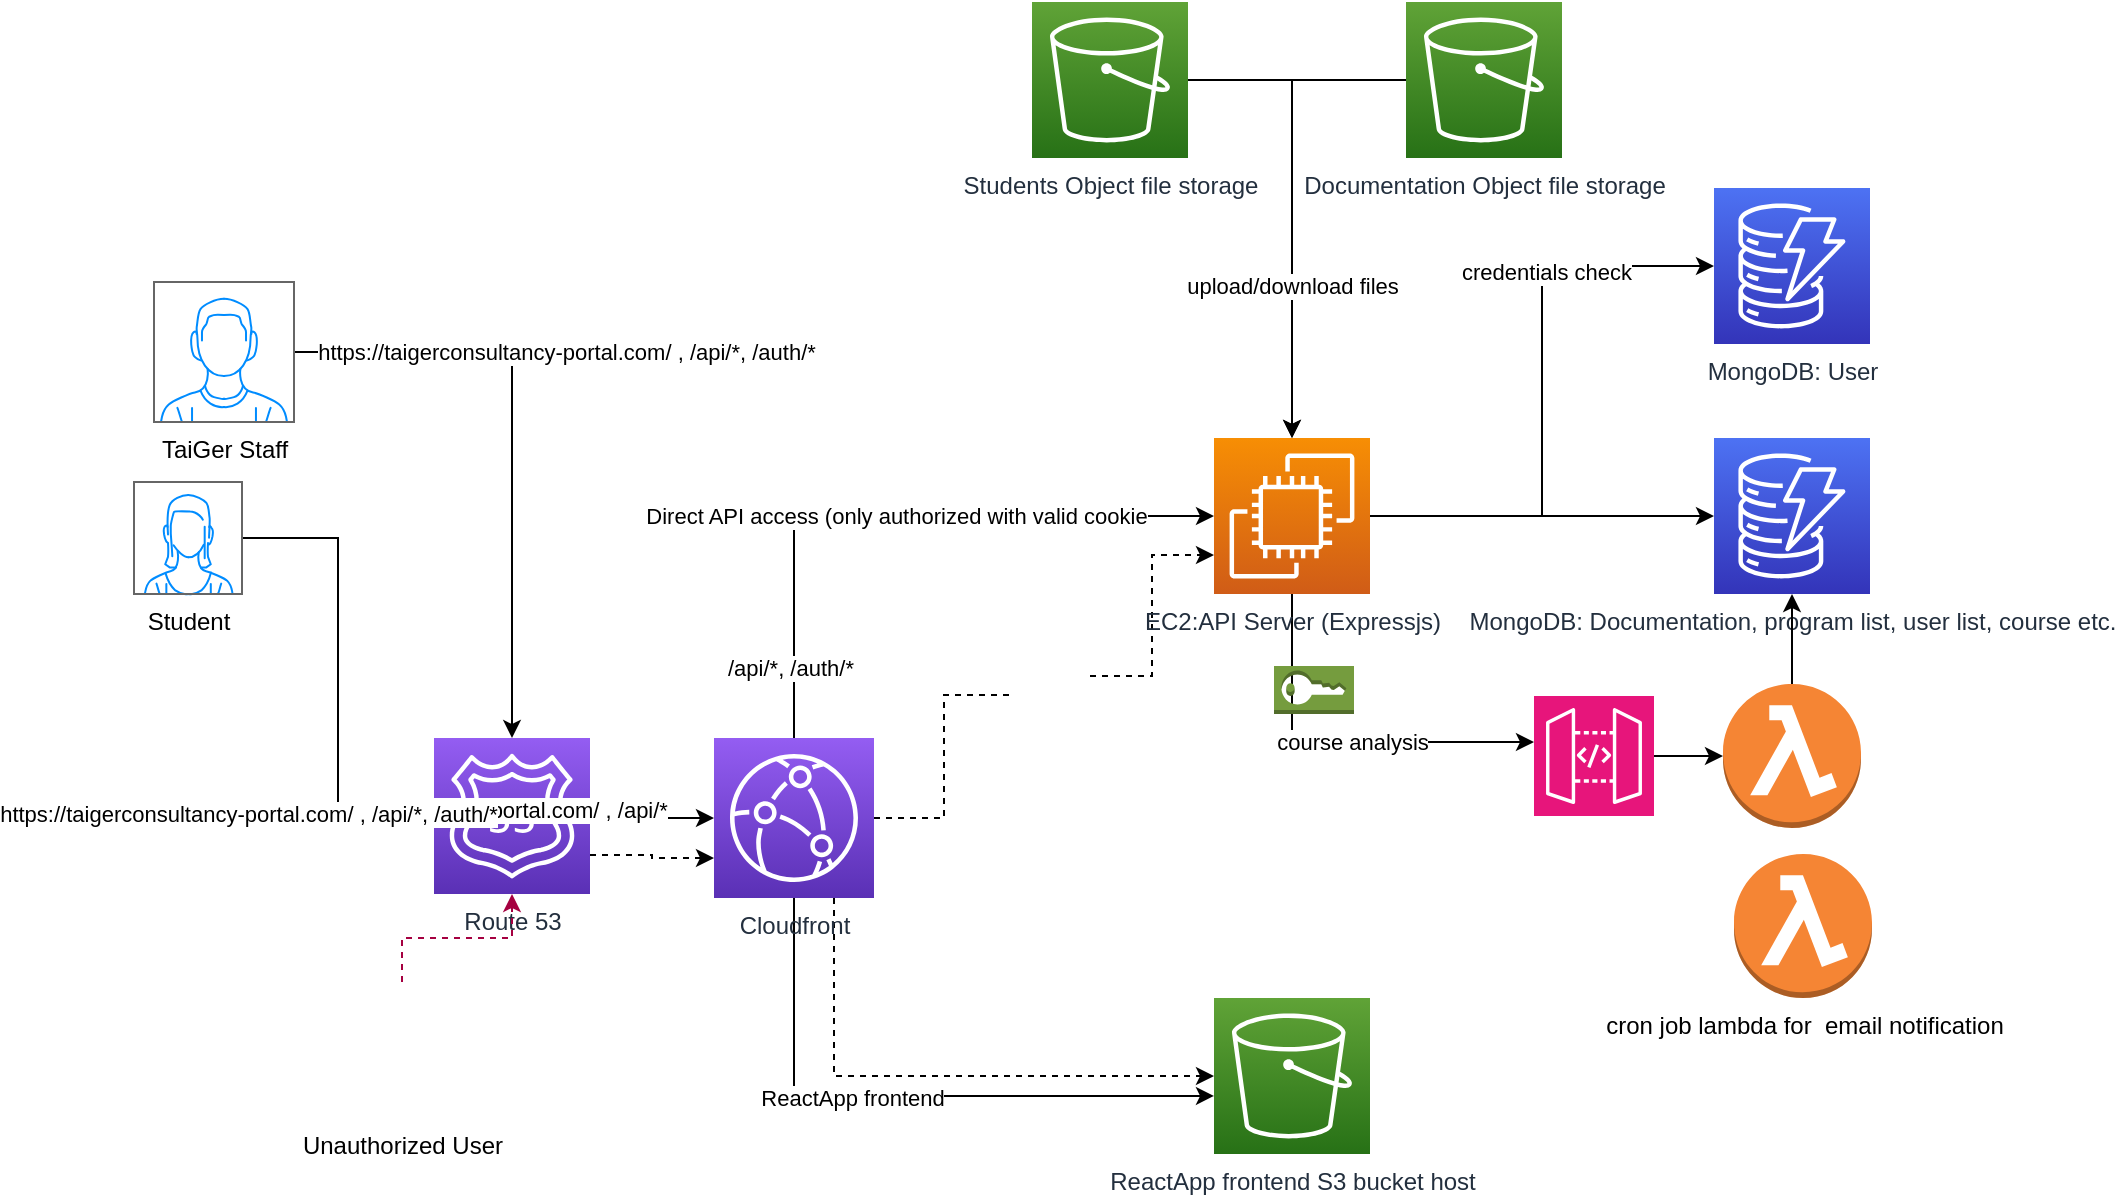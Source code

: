 <mxfile version="24.8.3">
  <diagram id="Ht1M8jgEwFfnCIfOTk4-" name="Page-1">
    <mxGraphModel dx="1313" dy="653" grid="1" gridSize="10" guides="1" tooltips="1" connect="1" arrows="1" fold="1" page="1" pageScale="1" pageWidth="1169" pageHeight="827" math="0" shadow="0">
      <root>
        <mxCell id="0" />
        <mxCell id="1" parent="0" />
        <mxCell id="UEzPUAAOIrF-is8g5C7q-116" value="ReactApp frontend S3 bucket host" style="outlineConnect=0;fontColor=#232F3E;gradientColor=#60A337;gradientDirection=north;fillColor=#277116;strokeColor=#ffffff;dashed=0;verticalLabelPosition=bottom;verticalAlign=top;align=center;html=1;fontSize=12;fontStyle=0;aspect=fixed;shape=mxgraph.aws4.resourceIcon;resIcon=mxgraph.aws4.s3;labelBackgroundColor=#ffffff;" parent="1" vertex="1">
          <mxGeometry x="700.0" y="568" width="78" height="78" as="geometry" />
        </mxCell>
        <mxCell id="OcmlPcqPWIz-EF-BsSO0-9" style="edgeStyle=orthogonalEdgeStyle;rounded=0;orthogonalLoop=1;jettySize=auto;html=1;entryX=0;entryY=0.5;entryDx=0;entryDy=0;entryPerimeter=0;" parent="1" source="EKNRf_62j4KvlHBMA2hY-2" target="OcmlPcqPWIz-EF-BsSO0-1" edge="1">
          <mxGeometry relative="1" as="geometry">
            <Array as="points">
              <mxPoint x="490" y="328" />
              <mxPoint x="615" y="328" />
              <mxPoint x="615" y="327" />
            </Array>
          </mxGeometry>
        </mxCell>
        <mxCell id="OcmlPcqPWIz-EF-BsSO0-10" value="Direct API access (only authorized with valid cookie" style="edgeLabel;html=1;align=center;verticalAlign=middle;resizable=0;points=[];" parent="OcmlPcqPWIz-EF-BsSO0-9" vertex="1" connectable="0">
          <mxGeometry x="0.651" y="2" relative="1" as="geometry">
            <mxPoint x="-103" y="2" as="offset" />
          </mxGeometry>
        </mxCell>
        <mxCell id="OcmlPcqPWIz-EF-BsSO0-33" value="/api/*, /auth/*" style="edgeLabel;html=1;align=center;verticalAlign=middle;resizable=0;points=[];" parent="OcmlPcqPWIz-EF-BsSO0-9" vertex="1" connectable="0">
          <mxGeometry x="-0.782" y="2" relative="1" as="geometry">
            <mxPoint as="offset" />
          </mxGeometry>
        </mxCell>
        <mxCell id="OcmlPcqPWIz-EF-BsSO0-11" style="edgeStyle=orthogonalEdgeStyle;rounded=0;orthogonalLoop=1;jettySize=auto;html=1;entryX=0;entryY=0.628;entryDx=0;entryDy=0;entryPerimeter=0;" parent="1" source="EKNRf_62j4KvlHBMA2hY-2" target="UEzPUAAOIrF-is8g5C7q-116" edge="1">
          <mxGeometry relative="1" as="geometry">
            <Array as="points">
              <mxPoint x="490" y="617" />
            </Array>
          </mxGeometry>
        </mxCell>
        <mxCell id="OcmlPcqPWIz-EF-BsSO0-12" value="ReactApp frontend" style="edgeLabel;html=1;align=center;verticalAlign=middle;resizable=0;points=[];" parent="OcmlPcqPWIz-EF-BsSO0-11" vertex="1" connectable="0">
          <mxGeometry x="-0.172" y="-1" relative="1" as="geometry">
            <mxPoint as="offset" />
          </mxGeometry>
        </mxCell>
        <mxCell id="OcmlPcqPWIz-EF-BsSO0-40" style="edgeStyle=orthogonalEdgeStyle;rounded=0;orthogonalLoop=1;jettySize=auto;html=1;entryX=0;entryY=0.75;entryDx=0;entryDy=0;entryPerimeter=0;dashed=1;startArrow=none;" parent="1" source="OcmlPcqPWIz-EF-BsSO0-41" target="OcmlPcqPWIz-EF-BsSO0-1" edge="1">
          <mxGeometry relative="1" as="geometry" />
        </mxCell>
        <mxCell id="OcmlPcqPWIz-EF-BsSO0-43" style="edgeStyle=orthogonalEdgeStyle;rounded=0;orthogonalLoop=1;jettySize=auto;html=1;dashed=1;exitX=0.75;exitY=1;exitDx=0;exitDy=0;exitPerimeter=0;" parent="1" source="EKNRf_62j4KvlHBMA2hY-2" target="UEzPUAAOIrF-is8g5C7q-116" edge="1">
          <mxGeometry relative="1" as="geometry">
            <Array as="points">
              <mxPoint x="510" y="607" />
            </Array>
          </mxGeometry>
        </mxCell>
        <mxCell id="EKNRf_62j4KvlHBMA2hY-2" value="Cloudfront" style="sketch=0;points=[[0,0,0],[0.25,0,0],[0.5,0,0],[0.75,0,0],[1,0,0],[0,1,0],[0.25,1,0],[0.5,1,0],[0.75,1,0],[1,1,0],[0,0.25,0],[0,0.5,0],[0,0.75,0],[1,0.25,0],[1,0.5,0],[1,0.75,0]];outlineConnect=0;fontColor=#232F3E;gradientColor=#945DF2;gradientDirection=north;fillColor=#5A30B5;strokeColor=#ffffff;dashed=0;verticalLabelPosition=bottom;verticalAlign=top;align=center;html=1;fontSize=12;fontStyle=0;aspect=fixed;shape=mxgraph.aws4.resourceIcon;resIcon=mxgraph.aws4.cloudfront;" parent="1" vertex="1">
          <mxGeometry x="450" y="438" width="80" height="80" as="geometry" />
        </mxCell>
        <mxCell id="OcmlPcqPWIz-EF-BsSO0-14" value="" style="edgeStyle=orthogonalEdgeStyle;rounded=0;orthogonalLoop=1;jettySize=auto;html=1;" parent="1" source="EKNRf_62j4KvlHBMA2hY-9" target="EKNRf_62j4KvlHBMA2hY-2" edge="1">
          <mxGeometry relative="1" as="geometry" />
        </mxCell>
        <mxCell id="OcmlPcqPWIz-EF-BsSO0-38" style="edgeStyle=orthogonalEdgeStyle;rounded=0;orthogonalLoop=1;jettySize=auto;html=1;entryX=0;entryY=0.75;entryDx=0;entryDy=0;entryPerimeter=0;dashed=1;exitX=1;exitY=0.75;exitDx=0;exitDy=0;exitPerimeter=0;" parent="1" source="EKNRf_62j4KvlHBMA2hY-9" target="EKNRf_62j4KvlHBMA2hY-2" edge="1">
          <mxGeometry relative="1" as="geometry" />
        </mxCell>
        <mxCell id="EKNRf_62j4KvlHBMA2hY-9" value="Route 53" style="sketch=0;points=[[0,0,0],[0.25,0,0],[0.5,0,0],[0.75,0,0],[1,0,0],[0,1,0],[0.25,1,0],[0.5,1,0],[0.75,1,0],[1,1,0],[0,0.25,0],[0,0.5,0],[0,0.75,0],[1,0.25,0],[1,0.5,0],[1,0.75,0]];outlineConnect=0;fontColor=#232F3E;gradientColor=#945DF2;gradientDirection=north;fillColor=#5A30B5;strokeColor=#ffffff;dashed=0;verticalLabelPosition=bottom;verticalAlign=top;align=center;html=1;fontSize=12;fontStyle=0;aspect=fixed;shape=mxgraph.aws4.resourceIcon;resIcon=mxgraph.aws4.route_53;" parent="1" vertex="1">
          <mxGeometry x="310" y="438" width="78" height="78" as="geometry" />
        </mxCell>
        <mxCell id="EKNRf_62j4KvlHBMA2hY-10" value="MongoDB: Documentation, program list, user list, course etc." style="sketch=0;points=[[0,0,0],[0.25,0,0],[0.5,0,0],[0.75,0,0],[1,0,0],[0,1,0],[0.25,1,0],[0.5,1,0],[0.75,1,0],[1,1,0],[0,0.25,0],[0,0.5,0],[0,0.75,0],[1,0.25,0],[1,0.5,0],[1,0.75,0]];outlineConnect=0;fontColor=#232F3E;gradientColor=#4D72F3;gradientDirection=north;fillColor=#3334B9;strokeColor=#ffffff;dashed=0;verticalLabelPosition=bottom;verticalAlign=top;align=center;html=1;fontSize=12;fontStyle=0;aspect=fixed;shape=mxgraph.aws4.resourceIcon;resIcon=mxgraph.aws4.dynamodb;" parent="1" vertex="1">
          <mxGeometry x="950" y="288" width="78" height="78" as="geometry" />
        </mxCell>
        <mxCell id="EKNRf_62j4KvlHBMA2hY-16" value="MongoDB: User" style="sketch=0;points=[[0,0,0],[0.25,0,0],[0.5,0,0],[0.75,0,0],[1,0,0],[0,1,0],[0.25,1,0],[0.5,1,0],[0.75,1,0],[1,1,0],[0,0.25,0],[0,0.5,0],[0,0.75,0],[1,0.25,0],[1,0.5,0],[1,0.75,0]];outlineConnect=0;fontColor=#232F3E;gradientColor=#4D72F3;gradientDirection=north;fillColor=#3334B9;strokeColor=#ffffff;dashed=0;verticalLabelPosition=bottom;verticalAlign=top;align=center;html=1;fontSize=12;fontStyle=0;aspect=fixed;shape=mxgraph.aws4.resourceIcon;resIcon=mxgraph.aws4.dynamodb;" parent="1" vertex="1">
          <mxGeometry x="950" y="163" width="78" height="78" as="geometry" />
        </mxCell>
        <mxCell id="OcmlPcqPWIz-EF-BsSO0-19" style="edgeStyle=orthogonalEdgeStyle;rounded=0;orthogonalLoop=1;jettySize=auto;html=1;entryX=0;entryY=0.5;entryDx=0;entryDy=0;entryPerimeter=0;" parent="1" source="OcmlPcqPWIz-EF-BsSO0-1" target="EKNRf_62j4KvlHBMA2hY-16" edge="1">
          <mxGeometry relative="1" as="geometry" />
        </mxCell>
        <mxCell id="OcmlPcqPWIz-EF-BsSO0-27" value="credentials check" style="edgeLabel;html=1;align=center;verticalAlign=middle;resizable=0;points=[];" parent="OcmlPcqPWIz-EF-BsSO0-19" vertex="1" connectable="0">
          <mxGeometry x="0.4" y="-2" relative="1" as="geometry">
            <mxPoint as="offset" />
          </mxGeometry>
        </mxCell>
        <mxCell id="OcmlPcqPWIz-EF-BsSO0-20" style="edgeStyle=orthogonalEdgeStyle;rounded=0;orthogonalLoop=1;jettySize=auto;html=1;" parent="1" source="OcmlPcqPWIz-EF-BsSO0-1" target="EKNRf_62j4KvlHBMA2hY-10" edge="1">
          <mxGeometry relative="1" as="geometry" />
        </mxCell>
        <mxCell id="5kA2p8kBiwWcajlCH3lN-9" style="edgeStyle=orthogonalEdgeStyle;rounded=0;orthogonalLoop=1;jettySize=auto;html=1;" edge="1" parent="1" source="OcmlPcqPWIz-EF-BsSO0-1" target="5kA2p8kBiwWcajlCH3lN-6">
          <mxGeometry relative="1" as="geometry">
            <Array as="points">
              <mxPoint x="739" y="440" />
            </Array>
          </mxGeometry>
        </mxCell>
        <mxCell id="5kA2p8kBiwWcajlCH3lN-11" value="course analysis" style="edgeLabel;html=1;align=center;verticalAlign=middle;resizable=0;points=[];" vertex="1" connectable="0" parent="5kA2p8kBiwWcajlCH3lN-9">
          <mxGeometry x="0.061" relative="1" as="geometry">
            <mxPoint as="offset" />
          </mxGeometry>
        </mxCell>
        <mxCell id="OcmlPcqPWIz-EF-BsSO0-1" value="EC2:API Server (Expressjs)" style="sketch=0;points=[[0,0,0],[0.25,0,0],[0.5,0,0],[0.75,0,0],[1,0,0],[0,1,0],[0.25,1,0],[0.5,1,0],[0.75,1,0],[1,1,0],[0,0.25,0],[0,0.5,0],[0,0.75,0],[1,0.25,0],[1,0.5,0],[1,0.75,0]];outlineConnect=0;fontColor=#232F3E;gradientColor=#F78E04;gradientDirection=north;fillColor=#D05C17;strokeColor=#ffffff;dashed=0;verticalLabelPosition=bottom;verticalAlign=top;align=center;html=1;fontSize=12;fontStyle=0;aspect=fixed;shape=mxgraph.aws4.resourceIcon;resIcon=mxgraph.aws4.ec2;" parent="1" vertex="1">
          <mxGeometry x="700" y="288" width="78" height="78" as="geometry" />
        </mxCell>
        <mxCell id="OcmlPcqPWIz-EF-BsSO0-16" style="rounded=0;orthogonalLoop=1;jettySize=auto;html=1;fillColor=#d80073;strokeColor=#A50040;edgeStyle=orthogonalEdgeStyle;dashed=1;" parent="1" source="OcmlPcqPWIz-EF-BsSO0-37" target="EKNRf_62j4KvlHBMA2hY-9" edge="1">
          <mxGeometry relative="1" as="geometry">
            <mxPoint x="200" y="658" as="sourcePoint" />
          </mxGeometry>
        </mxCell>
        <mxCell id="OcmlPcqPWIz-EF-BsSO0-30" value="https://taigerconsultancy-portal.com/ , /api/*" style="edgeLabel;html=1;align=center;verticalAlign=middle;resizable=0;points=[];" parent="OcmlPcqPWIz-EF-BsSO0-16" vertex="1" connectable="0">
          <mxGeometry x="-0.223" y="-2" relative="1" as="geometry">
            <mxPoint x="10" y="-66" as="offset" />
          </mxGeometry>
        </mxCell>
        <mxCell id="OcmlPcqPWIz-EF-BsSO0-15" style="edgeStyle=orthogonalEdgeStyle;rounded=0;orthogonalLoop=1;jettySize=auto;html=1;entryX=0.5;entryY=0;entryDx=0;entryDy=0;entryPerimeter=0;" parent="1" source="OcmlPcqPWIz-EF-BsSO0-4" target="EKNRf_62j4KvlHBMA2hY-9" edge="1">
          <mxGeometry relative="1" as="geometry" />
        </mxCell>
        <mxCell id="OcmlPcqPWIz-EF-BsSO0-28" value="https://taigerconsultancy-portal.com/ , /api/*, /auth/*" style="edgeLabel;html=1;align=center;verticalAlign=middle;resizable=0;points=[];" parent="OcmlPcqPWIz-EF-BsSO0-15" vertex="1" connectable="0">
          <mxGeometry x="-0.324" relative="1" as="geometry">
            <mxPoint x="34" as="offset" />
          </mxGeometry>
        </mxCell>
        <mxCell id="OcmlPcqPWIz-EF-BsSO0-4" value="TaiGer Staff" style="verticalLabelPosition=bottom;shadow=0;dashed=0;align=center;html=1;verticalAlign=top;strokeWidth=1;shape=mxgraph.mockup.containers.userMale;strokeColor=#666666;strokeColor2=#008cff;" parent="1" vertex="1">
          <mxGeometry x="170" y="210" width="70" height="70" as="geometry" />
        </mxCell>
        <mxCell id="OcmlPcqPWIz-EF-BsSO0-13" value="" style="edgeStyle=orthogonalEdgeStyle;rounded=0;orthogonalLoop=1;jettySize=auto;html=1;entryX=0;entryY=0.5;entryDx=0;entryDy=0;entryPerimeter=0;" parent="1" source="OcmlPcqPWIz-EF-BsSO0-5" target="EKNRf_62j4KvlHBMA2hY-9" edge="1">
          <mxGeometry relative="1" as="geometry">
            <mxPoint x="20" y="518" as="sourcePoint" />
            <mxPoint x="210" y="597" as="targetPoint" />
          </mxGeometry>
        </mxCell>
        <mxCell id="OcmlPcqPWIz-EF-BsSO0-29" value="https://taigerconsultancy-portal.com/ , /api/*, /auth/*" style="edgeLabel;html=1;align=center;verticalAlign=middle;resizable=0;points=[];" parent="OcmlPcqPWIz-EF-BsSO0-13" vertex="1" connectable="0">
          <mxGeometry x="-0.261" y="-2" relative="1" as="geometry">
            <mxPoint x="-43" y="99" as="offset" />
          </mxGeometry>
        </mxCell>
        <mxCell id="OcmlPcqPWIz-EF-BsSO0-5" value="Student" style="verticalLabelPosition=bottom;shadow=0;dashed=0;align=center;html=1;verticalAlign=top;strokeWidth=1;shape=mxgraph.mockup.containers.userFemale;strokeColor=#666666;strokeColor2=#008cff;" parent="1" vertex="1">
          <mxGeometry x="160" y="310" width="54" height="56" as="geometry" />
        </mxCell>
        <mxCell id="OcmlPcqPWIz-EF-BsSO0-24" style="edgeStyle=orthogonalEdgeStyle;rounded=0;orthogonalLoop=1;jettySize=auto;html=1;" parent="1" source="OcmlPcqPWIz-EF-BsSO0-21" target="OcmlPcqPWIz-EF-BsSO0-1" edge="1">
          <mxGeometry relative="1" as="geometry" />
        </mxCell>
        <mxCell id="OcmlPcqPWIz-EF-BsSO0-21" value="Students Object file storage" style="outlineConnect=0;fontColor=#232F3E;gradientColor=#60A337;gradientDirection=north;fillColor=#277116;strokeColor=#ffffff;dashed=0;verticalLabelPosition=bottom;verticalAlign=top;align=center;html=1;fontSize=12;fontStyle=0;aspect=fixed;shape=mxgraph.aws4.resourceIcon;resIcon=mxgraph.aws4.s3;labelBackgroundColor=#ffffff;" parent="1" vertex="1">
          <mxGeometry x="609.0" y="70" width="78" height="78" as="geometry" />
        </mxCell>
        <mxCell id="OcmlPcqPWIz-EF-BsSO0-32" style="edgeStyle=orthogonalEdgeStyle;rounded=0;orthogonalLoop=1;jettySize=auto;html=1;" parent="1" source="OcmlPcqPWIz-EF-BsSO0-31" target="OcmlPcqPWIz-EF-BsSO0-1" edge="1">
          <mxGeometry relative="1" as="geometry" />
        </mxCell>
        <mxCell id="OcmlPcqPWIz-EF-BsSO0-35" value="upload/download files" style="edgeLabel;html=1;align=center;verticalAlign=middle;resizable=0;points=[];" parent="OcmlPcqPWIz-EF-BsSO0-32" vertex="1" connectable="0">
          <mxGeometry x="0.125" y="-3" relative="1" as="geometry">
            <mxPoint x="3" y="27" as="offset" />
          </mxGeometry>
        </mxCell>
        <mxCell id="OcmlPcqPWIz-EF-BsSO0-31" value="Documentation Object file storage" style="outlineConnect=0;fontColor=#232F3E;gradientColor=#60A337;gradientDirection=north;fillColor=#277116;strokeColor=#ffffff;dashed=0;verticalLabelPosition=bottom;verticalAlign=top;align=center;html=1;fontSize=12;fontStyle=0;aspect=fixed;shape=mxgraph.aws4.resourceIcon;resIcon=mxgraph.aws4.s3;labelBackgroundColor=#ffffff;" parent="1" vertex="1">
          <mxGeometry x="796.0" y="70" width="78" height="78" as="geometry" />
        </mxCell>
        <mxCell id="OcmlPcqPWIz-EF-BsSO0-37" value="Unauthorized User" style="shape=image;html=1;verticalAlign=top;verticalLabelPosition=bottom;labelBackgroundColor=#ffffff;imageAspect=0;aspect=fixed;image=https://cdn0.iconfinder.com/data/icons/kameleon-free-pack/110/Hacker-128.png" parent="1" vertex="1">
          <mxGeometry x="260" y="560" width="68" height="68" as="geometry" />
        </mxCell>
        <mxCell id="OcmlPcqPWIz-EF-BsSO0-41" value="" style="shape=image;html=1;verticalAlign=top;verticalLabelPosition=bottom;labelBackgroundColor=#ffffff;imageAspect=0;aspect=fixed;image=https://cdn0.iconfinder.com/data/icons/security-double-color-red-and-black-vol-1/52/block__stop__private__blocked-128.png" parent="1" vertex="1">
          <mxGeometry x="600" y="388" width="38" height="38" as="geometry" />
        </mxCell>
        <mxCell id="OcmlPcqPWIz-EF-BsSO0-42" value="" style="edgeStyle=orthogonalEdgeStyle;rounded=0;orthogonalLoop=1;jettySize=auto;html=1;entryX=0;entryY=0.75;entryDx=0;entryDy=0;entryPerimeter=0;dashed=1;endArrow=none;" parent="1" source="EKNRf_62j4KvlHBMA2hY-2" target="OcmlPcqPWIz-EF-BsSO0-41" edge="1">
          <mxGeometry relative="1" as="geometry">
            <mxPoint x="530" y="478" as="sourcePoint" />
            <mxPoint x="700" y="346.5" as="targetPoint" />
          </mxGeometry>
        </mxCell>
        <mxCell id="5kA2p8kBiwWcajlCH3lN-4" value="" style="edgeStyle=orthogonalEdgeStyle;rounded=0;orthogonalLoop=1;jettySize=auto;html=1;" edge="1" parent="1" source="5kA2p8kBiwWcajlCH3lN-1" target="EKNRf_62j4KvlHBMA2hY-10">
          <mxGeometry relative="1" as="geometry" />
        </mxCell>
        <mxCell id="5kA2p8kBiwWcajlCH3lN-1" value="" style="outlineConnect=0;dashed=0;verticalLabelPosition=bottom;verticalAlign=top;align=center;html=1;shape=mxgraph.aws3.lambda_function;fillColor=#F58534;gradientColor=none;" vertex="1" parent="1">
          <mxGeometry x="954.5" y="411" width="69" height="72" as="geometry" />
        </mxCell>
        <mxCell id="5kA2p8kBiwWcajlCH3lN-5" value="cron job lambda for&amp;nbsp; email notification&lt;div&gt;&lt;br&gt;&lt;/div&gt;" style="outlineConnect=0;dashed=0;verticalLabelPosition=bottom;verticalAlign=top;align=center;html=1;shape=mxgraph.aws3.lambda_function;fillColor=#F58534;gradientColor=none;" vertex="1" parent="1">
          <mxGeometry x="960" y="496" width="69" height="72" as="geometry" />
        </mxCell>
        <mxCell id="5kA2p8kBiwWcajlCH3lN-10" style="edgeStyle=orthogonalEdgeStyle;rounded=0;orthogonalLoop=1;jettySize=auto;html=1;" edge="1" parent="1" source="5kA2p8kBiwWcajlCH3lN-6" target="5kA2p8kBiwWcajlCH3lN-1">
          <mxGeometry relative="1" as="geometry" />
        </mxCell>
        <mxCell id="5kA2p8kBiwWcajlCH3lN-6" value="" style="sketch=0;points=[[0,0,0],[0.25,0,0],[0.5,0,0],[0.75,0,0],[1,0,0],[0,1,0],[0.25,1,0],[0.5,1,0],[0.75,1,0],[1,1,0],[0,0.25,0],[0,0.5,0],[0,0.75,0],[1,0.25,0],[1,0.5,0],[1,0.75,0]];outlineConnect=0;fontColor=#232F3E;fillColor=#E7157B;strokeColor=#ffffff;dashed=0;verticalLabelPosition=bottom;verticalAlign=top;align=center;html=1;fontSize=12;fontStyle=0;aspect=fixed;shape=mxgraph.aws4.resourceIcon;resIcon=mxgraph.aws4.api_gateway;" vertex="1" parent="1">
          <mxGeometry x="860" y="417" width="60" height="60" as="geometry" />
        </mxCell>
        <mxCell id="5kA2p8kBiwWcajlCH3lN-12" value="" style="outlineConnect=0;dashed=0;verticalLabelPosition=bottom;verticalAlign=top;align=center;html=1;shape=mxgraph.aws3.sts;fillColor=#759C3E;gradientColor=none;" vertex="1" parent="1">
          <mxGeometry x="730" y="402" width="40" height="24" as="geometry" />
        </mxCell>
      </root>
    </mxGraphModel>
  </diagram>
</mxfile>
